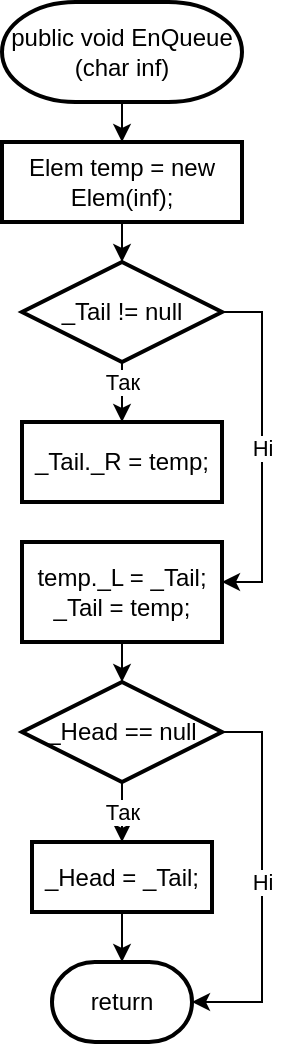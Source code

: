 <mxfile version="21.3.4" type="device">
  <diagram name="Страница 1" id="tgT_ULOWopTS9hcM4FLb">
    <mxGraphModel dx="1026" dy="575" grid="1" gridSize="10" guides="1" tooltips="1" connect="1" arrows="1" fold="1" page="1" pageScale="1" pageWidth="827" pageHeight="1169" math="0" shadow="0">
      <root>
        <mxCell id="0" />
        <mxCell id="1" parent="0" />
        <mxCell id="28H5pUIg-kThpHASteGb-4" value="" style="edgeStyle=orthogonalEdgeStyle;rounded=0;orthogonalLoop=1;jettySize=auto;html=1;" edge="1" parent="1" source="28H5pUIg-kThpHASteGb-2" target="28H5pUIg-kThpHASteGb-3">
          <mxGeometry relative="1" as="geometry" />
        </mxCell>
        <mxCell id="28H5pUIg-kThpHASteGb-2" value="public void EnQueue&lt;br&gt;(char inf)" style="strokeWidth=2;html=1;shape=mxgraph.flowchart.terminator;whiteSpace=wrap;" vertex="1" parent="1">
          <mxGeometry x="330" y="70" width="120" height="50" as="geometry" />
        </mxCell>
        <mxCell id="28H5pUIg-kThpHASteGb-6" value="" style="edgeStyle=orthogonalEdgeStyle;rounded=0;orthogonalLoop=1;jettySize=auto;html=1;" edge="1" parent="1" source="28H5pUIg-kThpHASteGb-3" target="28H5pUIg-kThpHASteGb-5">
          <mxGeometry relative="1" as="geometry" />
        </mxCell>
        <mxCell id="28H5pUIg-kThpHASteGb-3" value="Elem temp = new Elem(inf);" style="whiteSpace=wrap;html=1;strokeWidth=2;" vertex="1" parent="1">
          <mxGeometry x="330" y="140" width="120" height="40" as="geometry" />
        </mxCell>
        <mxCell id="28H5pUIg-kThpHASteGb-8" value="Так" style="edgeStyle=orthogonalEdgeStyle;rounded=0;orthogonalLoop=1;jettySize=auto;html=1;" edge="1" parent="1" source="28H5pUIg-kThpHASteGb-5" target="28H5pUIg-kThpHASteGb-7">
          <mxGeometry x="0.2" relative="1" as="geometry">
            <mxPoint as="offset" />
          </mxGeometry>
        </mxCell>
        <mxCell id="28H5pUIg-kThpHASteGb-10" value="Ні" style="edgeStyle=orthogonalEdgeStyle;rounded=0;orthogonalLoop=1;jettySize=auto;html=1;" edge="1" parent="1" source="28H5pUIg-kThpHASteGb-5" target="28H5pUIg-kThpHASteGb-9">
          <mxGeometry relative="1" as="geometry">
            <Array as="points">
              <mxPoint x="460" y="225" />
              <mxPoint x="460" y="360" />
            </Array>
          </mxGeometry>
        </mxCell>
        <mxCell id="28H5pUIg-kThpHASteGb-5" value="_Tail != null" style="strokeWidth=2;html=1;shape=mxgraph.flowchart.decision;whiteSpace=wrap;" vertex="1" parent="1">
          <mxGeometry x="340" y="200" width="100" height="50" as="geometry" />
        </mxCell>
        <mxCell id="28H5pUIg-kThpHASteGb-7" value="_Tail._R = temp;" style="whiteSpace=wrap;html=1;strokeWidth=2;" vertex="1" parent="1">
          <mxGeometry x="340" y="280" width="100" height="40" as="geometry" />
        </mxCell>
        <mxCell id="28H5pUIg-kThpHASteGb-12" value="" style="edgeStyle=orthogonalEdgeStyle;rounded=0;orthogonalLoop=1;jettySize=auto;html=1;" edge="1" parent="1" source="28H5pUIg-kThpHASteGb-9" target="28H5pUIg-kThpHASteGb-11">
          <mxGeometry relative="1" as="geometry" />
        </mxCell>
        <mxCell id="28H5pUIg-kThpHASteGb-9" value="temp._L = _Tail;&lt;br&gt;_Tail = temp;" style="whiteSpace=wrap;html=1;strokeWidth=2;" vertex="1" parent="1">
          <mxGeometry x="340" y="340" width="100" height="50" as="geometry" />
        </mxCell>
        <mxCell id="28H5pUIg-kThpHASteGb-14" value="Так" style="edgeStyle=orthogonalEdgeStyle;rounded=0;orthogonalLoop=1;jettySize=auto;html=1;" edge="1" parent="1" source="28H5pUIg-kThpHASteGb-11" target="28H5pUIg-kThpHASteGb-13">
          <mxGeometry relative="1" as="geometry" />
        </mxCell>
        <mxCell id="28H5pUIg-kThpHASteGb-17" value="Ні" style="edgeStyle=orthogonalEdgeStyle;rounded=0;orthogonalLoop=1;jettySize=auto;html=1;exitX=1;exitY=0.5;exitDx=0;exitDy=0;exitPerimeter=0;" edge="1" parent="1" source="28H5pUIg-kThpHASteGb-11" target="28H5pUIg-kThpHASteGb-15">
          <mxGeometry relative="1" as="geometry">
            <Array as="points">
              <mxPoint x="460" y="435" />
              <mxPoint x="460" y="570" />
            </Array>
          </mxGeometry>
        </mxCell>
        <mxCell id="28H5pUIg-kThpHASteGb-11" value="_Head == null" style="strokeWidth=2;html=1;shape=mxgraph.flowchart.decision;whiteSpace=wrap;" vertex="1" parent="1">
          <mxGeometry x="340" y="410" width="100" height="50" as="geometry" />
        </mxCell>
        <mxCell id="28H5pUIg-kThpHASteGb-16" value="" style="edgeStyle=orthogonalEdgeStyle;rounded=0;orthogonalLoop=1;jettySize=auto;html=1;" edge="1" parent="1" source="28H5pUIg-kThpHASteGb-13" target="28H5pUIg-kThpHASteGb-15">
          <mxGeometry relative="1" as="geometry" />
        </mxCell>
        <mxCell id="28H5pUIg-kThpHASteGb-13" value="_Head = _Tail;" style="whiteSpace=wrap;html=1;strokeWidth=2;" vertex="1" parent="1">
          <mxGeometry x="345" y="490" width="90" height="35" as="geometry" />
        </mxCell>
        <mxCell id="28H5pUIg-kThpHASteGb-15" value="return" style="strokeWidth=2;html=1;shape=mxgraph.flowchart.terminator;whiteSpace=wrap;" vertex="1" parent="1">
          <mxGeometry x="355" y="550" width="70" height="40" as="geometry" />
        </mxCell>
      </root>
    </mxGraphModel>
  </diagram>
</mxfile>
